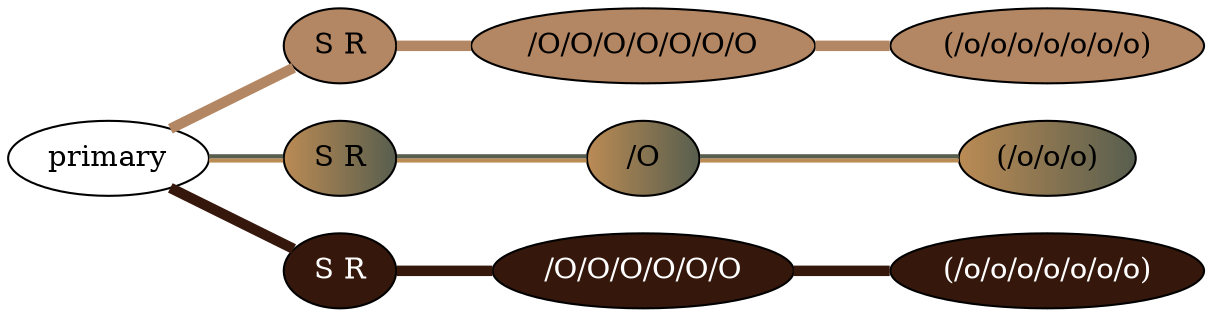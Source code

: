 graph {
 graph [rankdir=LR]
"1" [qtype="pendant_node", pendant_colors="#B48764", pendant_ply="S", pendant_attach="R", pendant_length="37.0", label="S R", style=filled, fillcolor="#B48764", fontcolor="#000000"]
"primary" -- "1" [qtype="pendant_link",penwidth=5,color="#B48764"]
"1:0" [qtype="knot_node", knot_value="7", knot_type="S", knot_position="8.0", knot_spin="S", label="/O/O/O/O/O/O/O", style=filled, fillcolor="#B48764" , fontcolor="#000000"]
"1" -- "1:0" [qtype="knot_link",penwidth=5,color="#B48764"]
"1:1" [qtype="knot_node", knot_value="7", knot_type="L", knot_position="16.5", knot_spin="S", label="(/o/o/o/o/o/o/o)", style=filled, fillcolor="#B48764" , fontcolor="#000000"]
"1:0" -- "1:1" [qtype="knot_link",penwidth=5,color="#B48764"]
"2" [qtype="pendant_node", pendant_colors="#BB8B54:#575E4E", pendant_ply="S", pendant_attach="R", pendant_length="45.0", label="S R", style=filled, fillcolor="#BB8B54:#575E4E", fontcolor="#000000"]
"primary" -- "2" [qtype="pendant_link",penwidth=2,color="#BB8B54:#575E4E"]
"2:0" [qtype="knot_node", knot_value="1", knot_type="S", knot_position="15.5", knot_spin="S", label="/O", style=filled, fillcolor="#BB8B54:#575E4E" , fontcolor="#000000"]
"2" -- "2:0" [qtype="knot_link",penwidth=2,color="#BB8B54:#575E4E"]
"2:1" [qtype="knot_node", knot_value="3", knot_type="L", knot_position="17.5", knot_spin="S", label="(/o/o/o)", style=filled, fillcolor="#BB8B54:#575E4E" , fontcolor="#000000"]
"2:0" -- "2:1" [qtype="knot_link",penwidth=2,color="#BB8B54:#575E4E"]
"3" [qtype="pendant_node", pendant_colors="#35170C", pendant_ply="S", pendant_attach="R", pendant_length="40.0", label="S R", style=filled, fillcolor="#35170C", fontcolor="#ffffff"]
"primary" -- "3" [qtype="pendant_link",penwidth=5,color="#35170C"]
"3:0" [qtype="knot_node", knot_value="6", knot_type="S", knot_position="7.0", knot_spin="S", label="/O/O/O/O/O/O", style=filled, fillcolor="#35170C" , fontcolor="#ffffff"]
"3" -- "3:0" [qtype="knot_link",penwidth=5,color="#35170C"]
"3:1" [qtype="knot_node", knot_value="7", knot_type="L", knot_position="26.5", knot_spin="S", label="(/o/o/o/o/o/o/o)", style=filled, fillcolor="#35170C" , fontcolor="#ffffff"]
"3:0" -- "3:1" [qtype="knot_link",penwidth=5,color="#35170C"]
}
